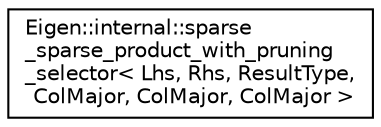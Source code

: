 digraph "Graphical Class Hierarchy"
{
  edge [fontname="Helvetica",fontsize="10",labelfontname="Helvetica",labelfontsize="10"];
  node [fontname="Helvetica",fontsize="10",shape=record];
  rankdir="LR";
  Node1 [label="Eigen::internal::sparse\l_sparse_product_with_pruning\l_selector\< Lhs, Rhs, ResultType,\l ColMajor, ColMajor, ColMajor \>",height=0.2,width=0.4,color="black", fillcolor="white", style="filled",URL="$struct_eigen_1_1internal_1_1sparse__sparse__product__with__pruning__selector_3_01_lhs_00_01_rhs_a7892c8b610053f5d59f33edb611e816.html"];
}
